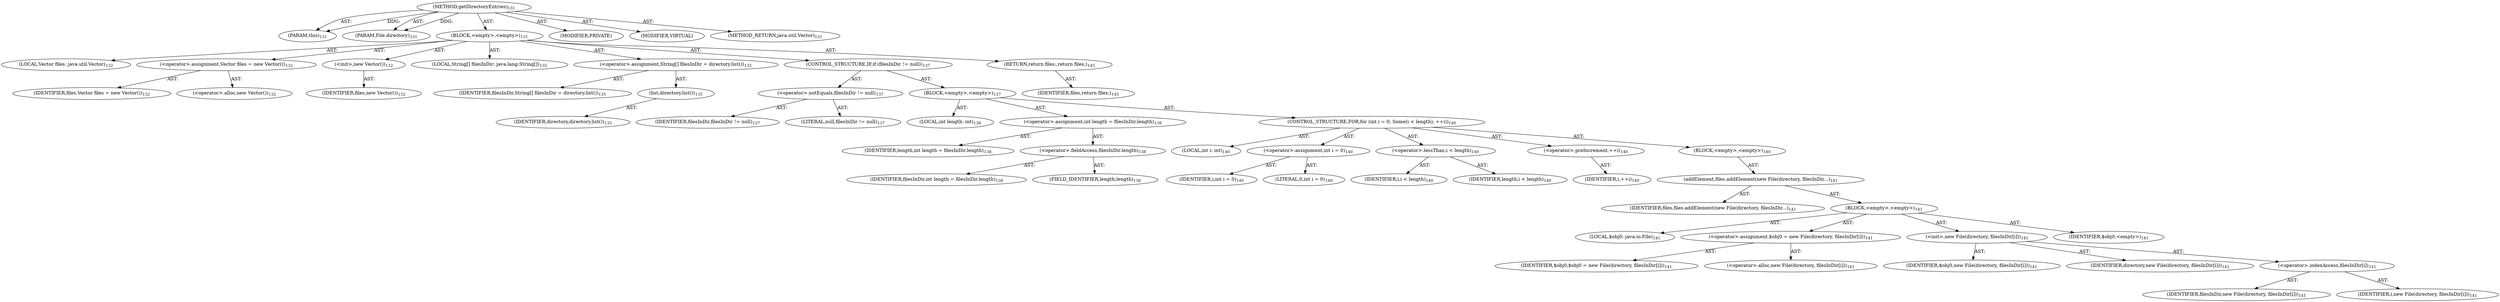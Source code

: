 digraph "getDirectoryEntries" {  
"111669149697" [label = <(METHOD,getDirectoryEntries)<SUB>131</SUB>> ]
"115964116996" [label = <(PARAM,this)<SUB>131</SUB>> ]
"115964116997" [label = <(PARAM,File directory)<SUB>131</SUB>> ]
"25769803779" [label = <(BLOCK,&lt;empty&gt;,&lt;empty&gt;)<SUB>131</SUB>> ]
"94489280513" [label = <(LOCAL,Vector files: java.util.Vector)<SUB>132</SUB>> ]
"30064771092" [label = <(&lt;operator&gt;.assignment,Vector files = new Vector())<SUB>132</SUB>> ]
"68719476750" [label = <(IDENTIFIER,files,Vector files = new Vector())<SUB>132</SUB>> ]
"30064771093" [label = <(&lt;operator&gt;.alloc,new Vector())<SUB>132</SUB>> ]
"30064771094" [label = <(&lt;init&gt;,new Vector())<SUB>132</SUB>> ]
"68719476751" [label = <(IDENTIFIER,files,new Vector())<SUB>132</SUB>> ]
"94489280514" [label = <(LOCAL,String[] filesInDir: java.lang.String[])<SUB>135</SUB>> ]
"30064771095" [label = <(&lt;operator&gt;.assignment,String[] filesInDir = directory.list())<SUB>135</SUB>> ]
"68719476752" [label = <(IDENTIFIER,filesInDir,String[] filesInDir = directory.list())<SUB>135</SUB>> ]
"30064771096" [label = <(list,directory.list())<SUB>135</SUB>> ]
"68719476753" [label = <(IDENTIFIER,directory,directory.list())<SUB>135</SUB>> ]
"47244640258" [label = <(CONTROL_STRUCTURE,IF,if (filesInDir != null))<SUB>137</SUB>> ]
"30064771097" [label = <(&lt;operator&gt;.notEquals,filesInDir != null)<SUB>137</SUB>> ]
"68719476754" [label = <(IDENTIFIER,filesInDir,filesInDir != null)<SUB>137</SUB>> ]
"90194313218" [label = <(LITERAL,null,filesInDir != null)<SUB>137</SUB>> ]
"25769803780" [label = <(BLOCK,&lt;empty&gt;,&lt;empty&gt;)<SUB>137</SUB>> ]
"94489280515" [label = <(LOCAL,int length: int)<SUB>138</SUB>> ]
"30064771098" [label = <(&lt;operator&gt;.assignment,int length = filesInDir.length)<SUB>138</SUB>> ]
"68719476755" [label = <(IDENTIFIER,length,int length = filesInDir.length)<SUB>138</SUB>> ]
"30064771099" [label = <(&lt;operator&gt;.fieldAccess,filesInDir.length)<SUB>138</SUB>> ]
"68719476756" [label = <(IDENTIFIER,filesInDir,int length = filesInDir.length)<SUB>138</SUB>> ]
"55834574853" [label = <(FIELD_IDENTIFIER,length,length)<SUB>138</SUB>> ]
"47244640259" [label = <(CONTROL_STRUCTURE,FOR,for (int i = 0; Some(i &lt; length); ++i))<SUB>140</SUB>> ]
"94489280516" [label = <(LOCAL,int i: int)<SUB>140</SUB>> ]
"30064771100" [label = <(&lt;operator&gt;.assignment,int i = 0)<SUB>140</SUB>> ]
"68719476757" [label = <(IDENTIFIER,i,int i = 0)<SUB>140</SUB>> ]
"90194313219" [label = <(LITERAL,0,int i = 0)<SUB>140</SUB>> ]
"30064771101" [label = <(&lt;operator&gt;.lessThan,i &lt; length)<SUB>140</SUB>> ]
"68719476758" [label = <(IDENTIFIER,i,i &lt; length)<SUB>140</SUB>> ]
"68719476759" [label = <(IDENTIFIER,length,i &lt; length)<SUB>140</SUB>> ]
"30064771102" [label = <(&lt;operator&gt;.preIncrement,++i)<SUB>140</SUB>> ]
"68719476760" [label = <(IDENTIFIER,i,++i)<SUB>140</SUB>> ]
"25769803781" [label = <(BLOCK,&lt;empty&gt;,&lt;empty&gt;)<SUB>140</SUB>> ]
"30064771103" [label = <(addElement,files.addElement(new File(directory, filesInDir...)<SUB>141</SUB>> ]
"68719476761" [label = <(IDENTIFIER,files,files.addElement(new File(directory, filesInDir...)<SUB>141</SUB>> ]
"25769803782" [label = <(BLOCK,&lt;empty&gt;,&lt;empty&gt;)<SUB>141</SUB>> ]
"94489280517" [label = <(LOCAL,$obj0: java.io.File)<SUB>141</SUB>> ]
"30064771104" [label = <(&lt;operator&gt;.assignment,$obj0 = new File(directory, filesInDir[i]))<SUB>141</SUB>> ]
"68719476762" [label = <(IDENTIFIER,$obj0,$obj0 = new File(directory, filesInDir[i]))<SUB>141</SUB>> ]
"30064771105" [label = <(&lt;operator&gt;.alloc,new File(directory, filesInDir[i]))<SUB>141</SUB>> ]
"30064771106" [label = <(&lt;init&gt;,new File(directory, filesInDir[i]))<SUB>141</SUB>> ]
"68719476763" [label = <(IDENTIFIER,$obj0,new File(directory, filesInDir[i]))<SUB>141</SUB>> ]
"68719476764" [label = <(IDENTIFIER,directory,new File(directory, filesInDir[i]))<SUB>141</SUB>> ]
"30064771107" [label = <(&lt;operator&gt;.indexAccess,filesInDir[i])<SUB>141</SUB>> ]
"68719476765" [label = <(IDENTIFIER,filesInDir,new File(directory, filesInDir[i]))<SUB>141</SUB>> ]
"68719476766" [label = <(IDENTIFIER,i,new File(directory, filesInDir[i]))<SUB>141</SUB>> ]
"68719476767" [label = <(IDENTIFIER,$obj0,&lt;empty&gt;)<SUB>141</SUB>> ]
"146028888064" [label = <(RETURN,return files;,return files;)<SUB>145</SUB>> ]
"68719476768" [label = <(IDENTIFIER,files,return files;)<SUB>145</SUB>> ]
"133143986181" [label = <(MODIFIER,PRIVATE)> ]
"133143986182" [label = <(MODIFIER,VIRTUAL)> ]
"128849018881" [label = <(METHOD_RETURN,java.util.Vector)<SUB>131</SUB>> ]
  "111669149697" -> "115964116996"  [ label = "AST: "] 
  "111669149697" -> "115964116997"  [ label = "AST: "] 
  "111669149697" -> "25769803779"  [ label = "AST: "] 
  "111669149697" -> "133143986181"  [ label = "AST: "] 
  "111669149697" -> "133143986182"  [ label = "AST: "] 
  "111669149697" -> "128849018881"  [ label = "AST: "] 
  "25769803779" -> "94489280513"  [ label = "AST: "] 
  "25769803779" -> "30064771092"  [ label = "AST: "] 
  "25769803779" -> "30064771094"  [ label = "AST: "] 
  "25769803779" -> "94489280514"  [ label = "AST: "] 
  "25769803779" -> "30064771095"  [ label = "AST: "] 
  "25769803779" -> "47244640258"  [ label = "AST: "] 
  "25769803779" -> "146028888064"  [ label = "AST: "] 
  "30064771092" -> "68719476750"  [ label = "AST: "] 
  "30064771092" -> "30064771093"  [ label = "AST: "] 
  "30064771094" -> "68719476751"  [ label = "AST: "] 
  "30064771095" -> "68719476752"  [ label = "AST: "] 
  "30064771095" -> "30064771096"  [ label = "AST: "] 
  "30064771096" -> "68719476753"  [ label = "AST: "] 
  "47244640258" -> "30064771097"  [ label = "AST: "] 
  "47244640258" -> "25769803780"  [ label = "AST: "] 
  "30064771097" -> "68719476754"  [ label = "AST: "] 
  "30064771097" -> "90194313218"  [ label = "AST: "] 
  "25769803780" -> "94489280515"  [ label = "AST: "] 
  "25769803780" -> "30064771098"  [ label = "AST: "] 
  "25769803780" -> "47244640259"  [ label = "AST: "] 
  "30064771098" -> "68719476755"  [ label = "AST: "] 
  "30064771098" -> "30064771099"  [ label = "AST: "] 
  "30064771099" -> "68719476756"  [ label = "AST: "] 
  "30064771099" -> "55834574853"  [ label = "AST: "] 
  "47244640259" -> "94489280516"  [ label = "AST: "] 
  "47244640259" -> "30064771100"  [ label = "AST: "] 
  "47244640259" -> "30064771101"  [ label = "AST: "] 
  "47244640259" -> "30064771102"  [ label = "AST: "] 
  "47244640259" -> "25769803781"  [ label = "AST: "] 
  "30064771100" -> "68719476757"  [ label = "AST: "] 
  "30064771100" -> "90194313219"  [ label = "AST: "] 
  "30064771101" -> "68719476758"  [ label = "AST: "] 
  "30064771101" -> "68719476759"  [ label = "AST: "] 
  "30064771102" -> "68719476760"  [ label = "AST: "] 
  "25769803781" -> "30064771103"  [ label = "AST: "] 
  "30064771103" -> "68719476761"  [ label = "AST: "] 
  "30064771103" -> "25769803782"  [ label = "AST: "] 
  "25769803782" -> "94489280517"  [ label = "AST: "] 
  "25769803782" -> "30064771104"  [ label = "AST: "] 
  "25769803782" -> "30064771106"  [ label = "AST: "] 
  "25769803782" -> "68719476767"  [ label = "AST: "] 
  "30064771104" -> "68719476762"  [ label = "AST: "] 
  "30064771104" -> "30064771105"  [ label = "AST: "] 
  "30064771106" -> "68719476763"  [ label = "AST: "] 
  "30064771106" -> "68719476764"  [ label = "AST: "] 
  "30064771106" -> "30064771107"  [ label = "AST: "] 
  "30064771107" -> "68719476765"  [ label = "AST: "] 
  "30064771107" -> "68719476766"  [ label = "AST: "] 
  "146028888064" -> "68719476768"  [ label = "AST: "] 
  "111669149697" -> "115964116996"  [ label = "DDG: "] 
  "111669149697" -> "115964116997"  [ label = "DDG: "] 
}
